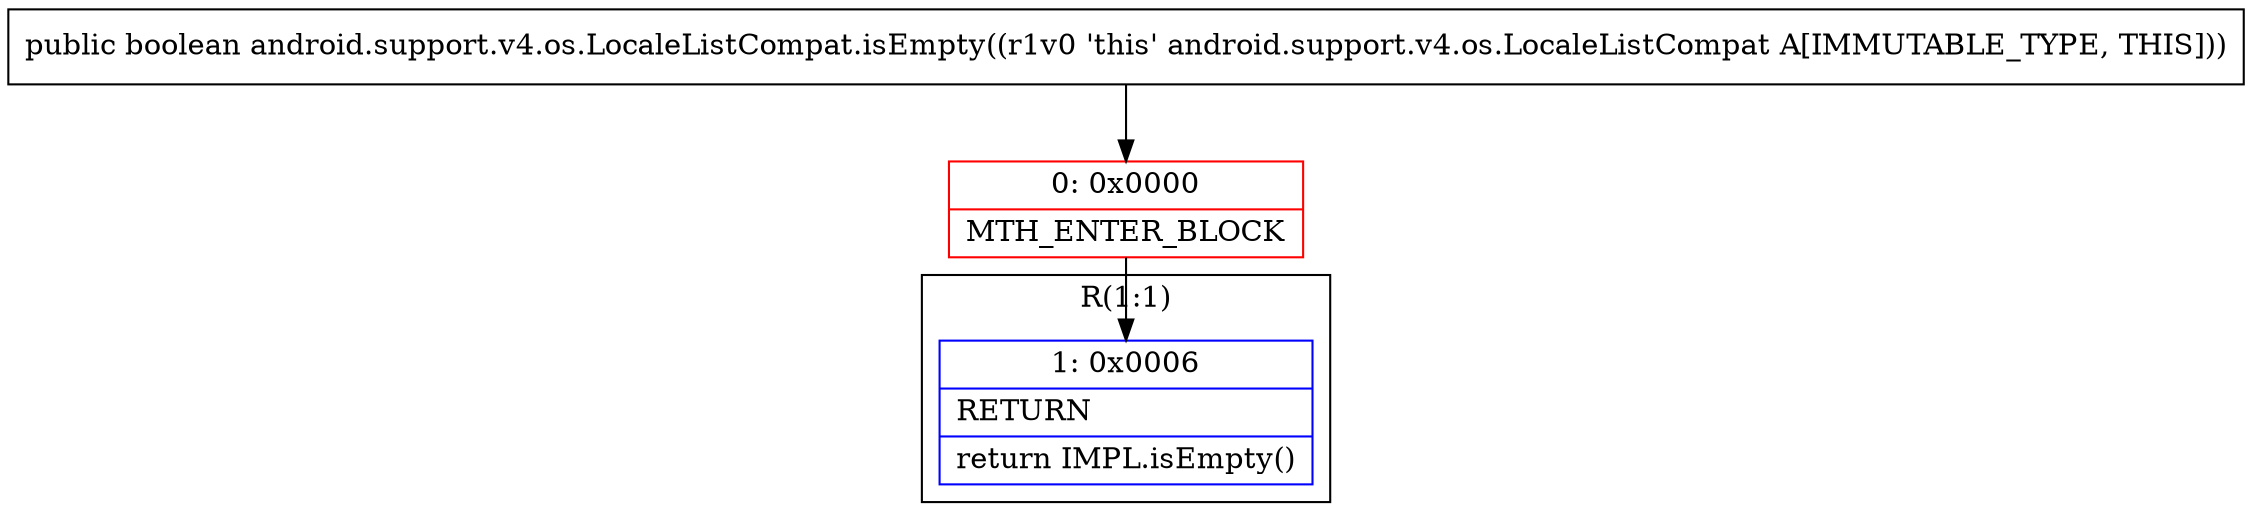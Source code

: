 digraph "CFG forandroid.support.v4.os.LocaleListCompat.isEmpty()Z" {
subgraph cluster_Region_169668170 {
label = "R(1:1)";
node [shape=record,color=blue];
Node_1 [shape=record,label="{1\:\ 0x0006|RETURN\l|return IMPL.isEmpty()\l}"];
}
Node_0 [shape=record,color=red,label="{0\:\ 0x0000|MTH_ENTER_BLOCK\l}"];
MethodNode[shape=record,label="{public boolean android.support.v4.os.LocaleListCompat.isEmpty((r1v0 'this' android.support.v4.os.LocaleListCompat A[IMMUTABLE_TYPE, THIS])) }"];
MethodNode -> Node_0;
Node_0 -> Node_1;
}

